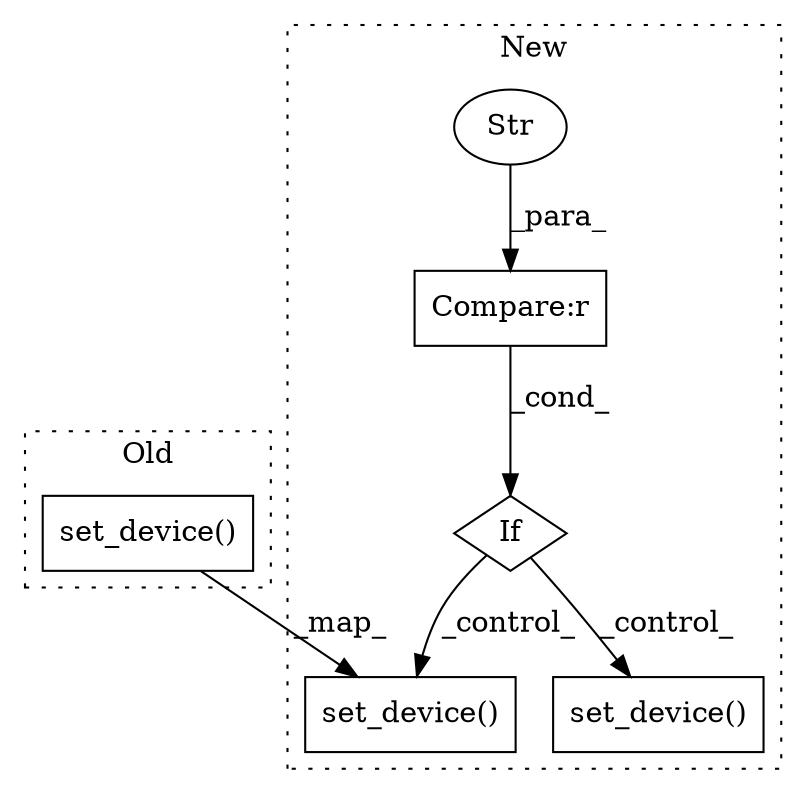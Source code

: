 digraph G {
subgraph cluster0 {
1 [label="set_device()" a="75" s="4343,4366" l="18,1" shape="box"];
label = "Old";
style="dotted";
}
subgraph cluster1 {
2 [label="set_device()" a="75" s="4825,4848" l="18,1" shape="box"];
3 [label="If" a="96" s="4632" l="0" shape="diamond"];
4 [label="Compare:r" a="40" s="4632" l="20" shape="box"];
5 [label="Str" a="66" s="4647" l="5" shape="ellipse"];
6 [label="set_device()" a="75" s="4739,4762" l="18,1" shape="box"];
label = "New";
style="dotted";
}
1 -> 2 [label="_map_"];
3 -> 2 [label="_control_"];
3 -> 6 [label="_control_"];
4 -> 3 [label="_cond_"];
5 -> 4 [label="_para_"];
}